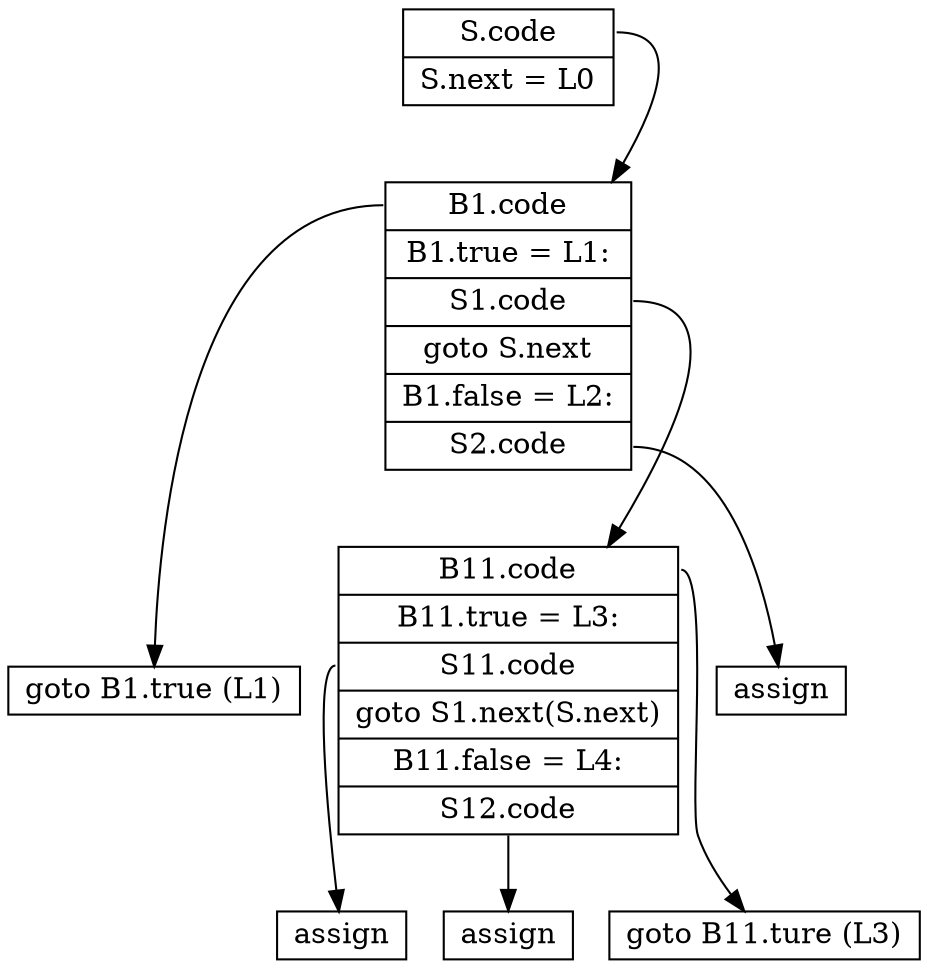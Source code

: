 digraph ifelse {
    node [shape="record", height=.1]
    nodeP[label = "{<scode> S.code|<snext> S.next = L0}"]
    nodeS[label="{<b1code> B1.code|<b1true> B1.true = L1:|<s1code> S1.code |<goto> goto S.next|<b1false> B1.false = L2:|<s2code> S2.code}"]
    nodeP:scode -> nodeS
    nodeB1[label="{goto B1.true (L1)}"]
    nodeS1[label = "{<b11code> B11.code|<b11true> B11.true = L3:|<s11code> S11.code|<goto> goto S1.next(S.next)|<b11false> B11.false = L4:|<s12code> S12.code}"]
    nodeS2[label = "{<assign> assign}"]
    nodeS:b1code -> nodeB1
    nodeS:s1code -> nodeS1
    nodeS:s2code -> nodeS2
    nodeS11[label = "{<assign> assign}"]
    nodeS12[label = "{<assign> assign}"]
    nodeB11[label = "{goto B11.ture (L3)}"]
    nodeS1:b11code -> nodeB11
    nodeS1:s11code -> nodeS11
    nodeS1:s12code -> nodeS12
}